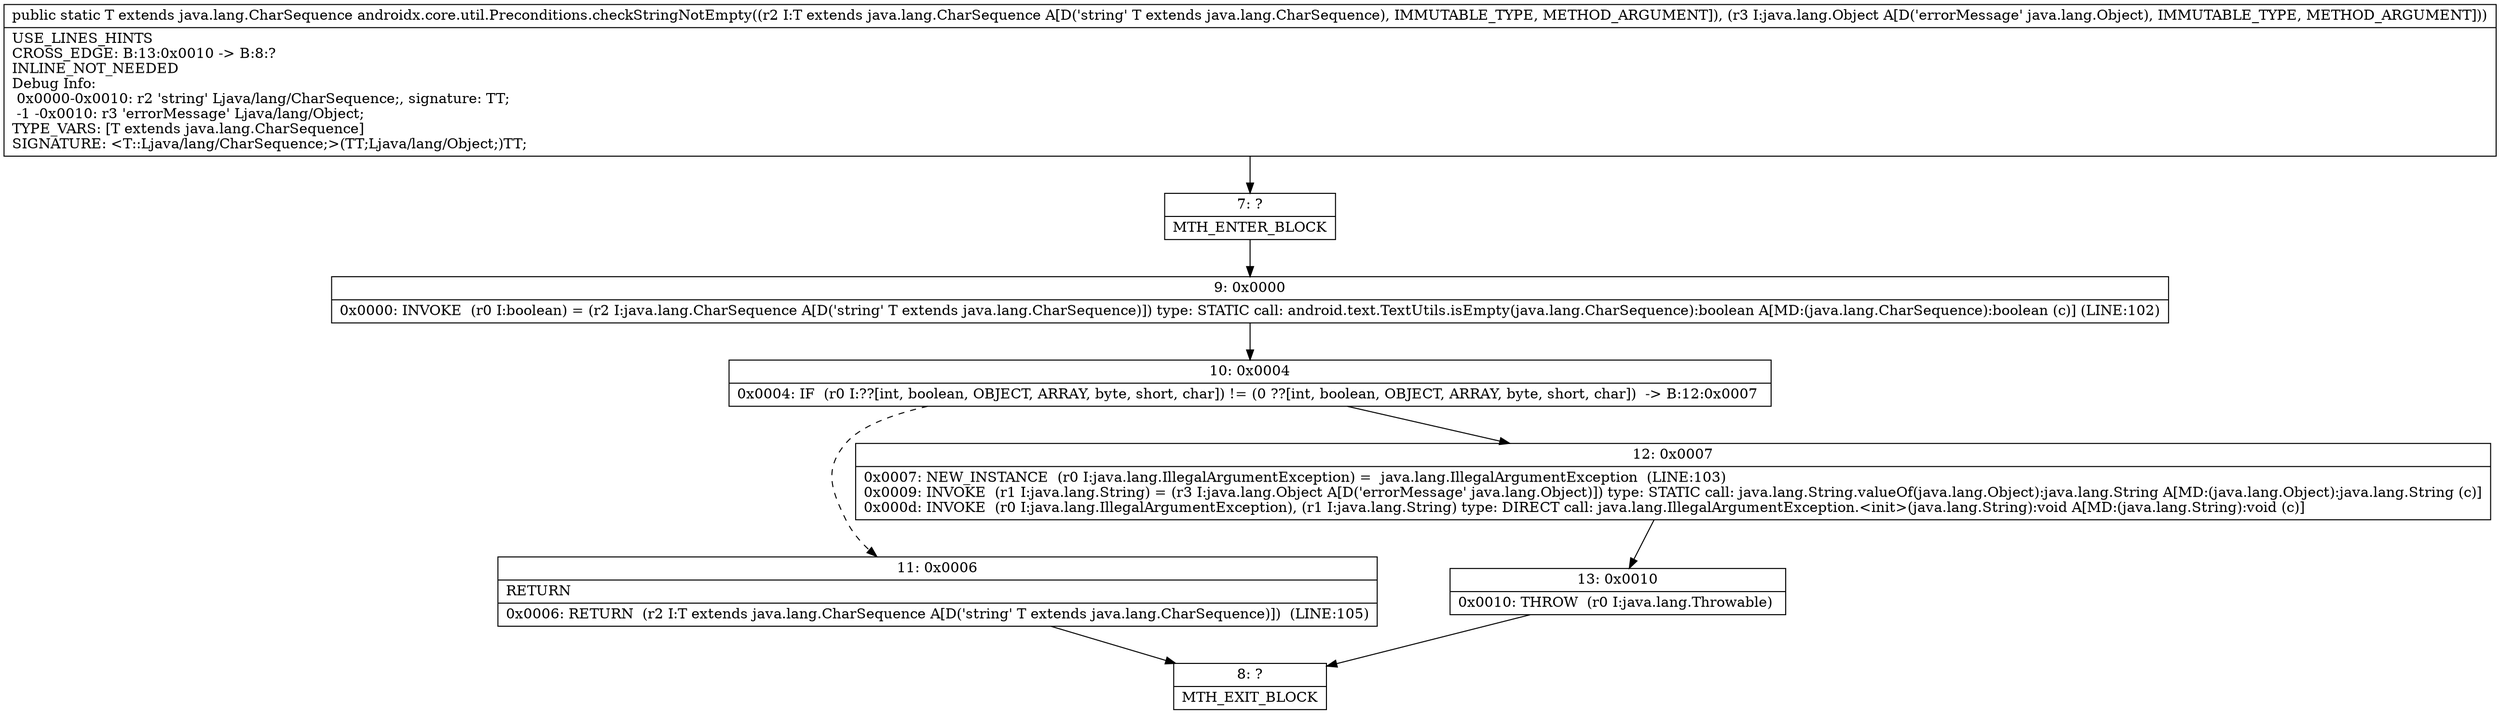 digraph "CFG forandroidx.core.util.Preconditions.checkStringNotEmpty(Ljava\/lang\/CharSequence;Ljava\/lang\/Object;)Ljava\/lang\/CharSequence;" {
Node_7 [shape=record,label="{7\:\ ?|MTH_ENTER_BLOCK\l}"];
Node_9 [shape=record,label="{9\:\ 0x0000|0x0000: INVOKE  (r0 I:boolean) = (r2 I:java.lang.CharSequence A[D('string' T extends java.lang.CharSequence)]) type: STATIC call: android.text.TextUtils.isEmpty(java.lang.CharSequence):boolean A[MD:(java.lang.CharSequence):boolean (c)] (LINE:102)\l}"];
Node_10 [shape=record,label="{10\:\ 0x0004|0x0004: IF  (r0 I:??[int, boolean, OBJECT, ARRAY, byte, short, char]) != (0 ??[int, boolean, OBJECT, ARRAY, byte, short, char])  \-\> B:12:0x0007 \l}"];
Node_11 [shape=record,label="{11\:\ 0x0006|RETURN\l|0x0006: RETURN  (r2 I:T extends java.lang.CharSequence A[D('string' T extends java.lang.CharSequence)])  (LINE:105)\l}"];
Node_8 [shape=record,label="{8\:\ ?|MTH_EXIT_BLOCK\l}"];
Node_12 [shape=record,label="{12\:\ 0x0007|0x0007: NEW_INSTANCE  (r0 I:java.lang.IllegalArgumentException) =  java.lang.IllegalArgumentException  (LINE:103)\l0x0009: INVOKE  (r1 I:java.lang.String) = (r3 I:java.lang.Object A[D('errorMessage' java.lang.Object)]) type: STATIC call: java.lang.String.valueOf(java.lang.Object):java.lang.String A[MD:(java.lang.Object):java.lang.String (c)]\l0x000d: INVOKE  (r0 I:java.lang.IllegalArgumentException), (r1 I:java.lang.String) type: DIRECT call: java.lang.IllegalArgumentException.\<init\>(java.lang.String):void A[MD:(java.lang.String):void (c)]\l}"];
Node_13 [shape=record,label="{13\:\ 0x0010|0x0010: THROW  (r0 I:java.lang.Throwable) \l}"];
MethodNode[shape=record,label="{public static T extends java.lang.CharSequence androidx.core.util.Preconditions.checkStringNotEmpty((r2 I:T extends java.lang.CharSequence A[D('string' T extends java.lang.CharSequence), IMMUTABLE_TYPE, METHOD_ARGUMENT]), (r3 I:java.lang.Object A[D('errorMessage' java.lang.Object), IMMUTABLE_TYPE, METHOD_ARGUMENT]))  | USE_LINES_HINTS\lCROSS_EDGE: B:13:0x0010 \-\> B:8:?\lINLINE_NOT_NEEDED\lDebug Info:\l  0x0000\-0x0010: r2 'string' Ljava\/lang\/CharSequence;, signature: TT;\l  \-1 \-0x0010: r3 'errorMessage' Ljava\/lang\/Object;\lTYPE_VARS: [T extends java.lang.CharSequence]\lSIGNATURE: \<T::Ljava\/lang\/CharSequence;\>(TT;Ljava\/lang\/Object;)TT;\l}"];
MethodNode -> Node_7;Node_7 -> Node_9;
Node_9 -> Node_10;
Node_10 -> Node_11[style=dashed];
Node_10 -> Node_12;
Node_11 -> Node_8;
Node_12 -> Node_13;
Node_13 -> Node_8;
}

